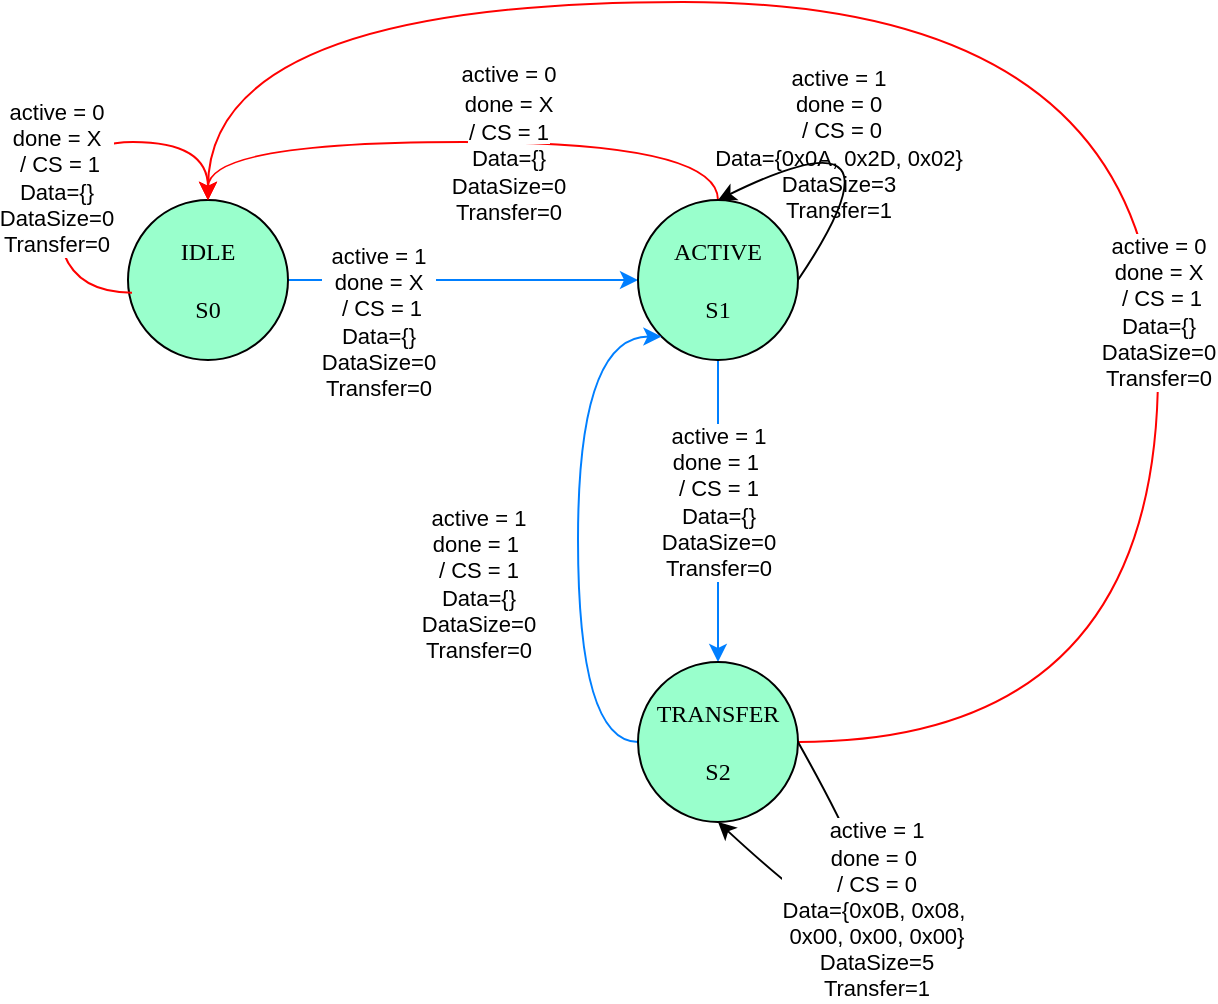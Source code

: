 <mxfile>
    <diagram id="Qzo7WluZ00U4ASzI4yej" name="Page-1">
        <mxGraphModel dx="914" dy="1648" grid="1" gridSize="10" guides="1" tooltips="1" connect="1" arrows="1" fold="1" page="1" pageScale="1" pageWidth="850" pageHeight="1100" math="0" shadow="0">
            <root>
                <mxCell id="0"/>
                <mxCell id="1" parent="0"/>
                <mxCell id="2" style="edgeStyle=none;html=1;exitX=1;exitY=0.5;exitDx=0;exitDy=0;entryX=0;entryY=0.5;entryDx=0;entryDy=0;strokeColor=#007FFF;" edge="1" parent="1" source="5" target="9">
                    <mxGeometry relative="1" as="geometry"/>
                </mxCell>
                <mxCell id="4" value="&lt;span style=&quot;color: rgb(0, 0, 0);&quot;&gt;&lt;span style=&quot;color: rgb(0, 0, 0);&quot;&gt;active = 1&lt;br&gt;&lt;/span&gt;&lt;span style=&quot;background-color: light-dark(#ffffff, var(--ge-dark-color, #121212));&quot;&gt;done = X&lt;/span&gt;&lt;/span&gt;&lt;div&gt;&lt;span style=&quot;color: rgb(0, 0, 0);&quot;&gt;&amp;nbsp;/ CS = 1&lt;/span&gt;&lt;div&gt;Data={}&lt;/div&gt;&lt;div&gt;DataSize=0&lt;/div&gt;&lt;div&gt;Transfer=0&lt;/div&gt;&lt;/div&gt;" style="edgeLabel;html=1;align=center;verticalAlign=middle;resizable=0;points=[];" vertex="1" connectable="0" parent="2">
                    <mxGeometry x="0.061" y="-1" relative="1" as="geometry">
                        <mxPoint x="-48" y="20" as="offset"/>
                    </mxGeometry>
                </mxCell>
                <mxCell id="5" value="&lt;font face=&quot;Comic Sans MS&quot;&gt;IDLE&lt;/font&gt;&lt;div&gt;&lt;font face=&quot;Comic Sans MS&quot;&gt;&lt;br&gt;&lt;/font&gt;&lt;/div&gt;&lt;div&gt;&lt;font face=&quot;Comic Sans MS&quot;&gt;S0&lt;/font&gt;&lt;/div&gt;" style="ellipse;whiteSpace=wrap;html=1;aspect=fixed;fillColor=#99FFCC;" vertex="1" parent="1">
                    <mxGeometry x="165" y="-721" width="80" height="80" as="geometry"/>
                </mxCell>
                <mxCell id="6" style="edgeStyle=orthogonalEdgeStyle;html=1;exitX=0.5;exitY=0;exitDx=0;exitDy=0;entryX=0.5;entryY=0;entryDx=0;entryDy=0;curved=1;strokeColor=#FF0000;" edge="1" parent="1" source="9" target="5">
                    <mxGeometry relative="1" as="geometry">
                        <Array as="points">
                            <mxPoint x="460" y="-750"/>
                            <mxPoint x="205" y="-750"/>
                        </Array>
                    </mxGeometry>
                </mxCell>
                <mxCell id="7" style="edgeStyle=orthogonalEdgeStyle;html=1;exitX=0.5;exitY=1;exitDx=0;exitDy=0;curved=1;strokeColor=#007FFF;" edge="1" parent="1" source="9" target="14">
                    <mxGeometry relative="1" as="geometry"/>
                </mxCell>
                <mxCell id="8" value="&lt;span style=&quot;color: rgb(0, 0, 0);&quot;&gt;&lt;span style=&quot;color: rgb(0, 0, 0);&quot;&gt;active = 1&lt;br&gt;&lt;/span&gt;&lt;span style=&quot;background-color: light-dark(#ffffff, var(--ge-dark-color, #121212));&quot;&gt;done = 1&lt;/span&gt;&amp;nbsp;&lt;/span&gt;&lt;div&gt;&lt;span style=&quot;color: rgb(0, 0, 0);&quot;&gt;/ CS = 1&lt;/span&gt;&lt;div&gt;Data={}&lt;/div&gt;&lt;div&gt;DataSize=0&lt;/div&gt;&lt;div&gt;Transfer=0&lt;/div&gt;&lt;/div&gt;" style="edgeLabel;html=1;align=center;verticalAlign=middle;resizable=0;points=[];" vertex="1" connectable="0" parent="7">
                    <mxGeometry x="0.066" y="-1" relative="1" as="geometry">
                        <mxPoint x="1" y="-10" as="offset"/>
                    </mxGeometry>
                </mxCell>
                <mxCell id="9" value="&lt;font face=&quot;Comic Sans MS&quot;&gt;ACTIVE&lt;/font&gt;&lt;br&gt;&lt;div&gt;&lt;font face=&quot;Comic Sans MS&quot;&gt;&lt;br&gt;&lt;/font&gt;&lt;/div&gt;&lt;div&gt;&lt;font face=&quot;Comic Sans MS&quot;&gt;S1&lt;/font&gt;&lt;/div&gt;" style="ellipse;whiteSpace=wrap;html=1;aspect=fixed;fillColor=#99FFCC;" vertex="1" parent="1">
                    <mxGeometry x="420" y="-721" width="80" height="80" as="geometry"/>
                </mxCell>
                <mxCell id="10" style="edgeStyle=orthogonalEdgeStyle;html=1;exitX=0;exitY=0.5;exitDx=0;exitDy=0;entryX=0;entryY=1;entryDx=0;entryDy=0;strokeColor=#007FFF;curved=1;" edge="1" parent="1" source="14" target="9">
                    <mxGeometry relative="1" as="geometry">
                        <mxPoint x="245" y="-500" as="targetPoint"/>
                        <Array as="points">
                            <mxPoint x="390" y="-450"/>
                            <mxPoint x="390" y="-653"/>
                        </Array>
                    </mxGeometry>
                </mxCell>
                <mxCell id="11" value="&lt;span style=&quot;color: rgb(0, 0, 0);&quot;&gt;&lt;span style=&quot;color: rgb(0, 0, 0);&quot;&gt;active = 1&lt;br&gt;&lt;/span&gt;&lt;span style=&quot;background-color: light-dark(#ffffff, var(--ge-dark-color, #121212));&quot;&gt;done = 1&lt;/span&gt;&amp;nbsp;&lt;/span&gt;&lt;div&gt;&lt;span style=&quot;color: rgb(0, 0, 0);&quot;&gt;/ CS = 1&lt;/span&gt;&lt;div&gt;Data={&lt;span style=&quot;background-color: light-dark(#ffffff, var(--ge-dark-color, #121212));&quot;&gt;}&lt;/span&gt;&lt;/div&gt;&lt;div&gt;DataSize=0&lt;/div&gt;&lt;div&gt;Transfer=0&lt;/div&gt;&lt;/div&gt;" style="edgeLabel;html=1;align=center;verticalAlign=middle;resizable=0;points=[];" vertex="1" connectable="0" parent="10">
                    <mxGeometry x="0.111" y="2" relative="1" as="geometry">
                        <mxPoint x="-48" y="43" as="offset"/>
                    </mxGeometry>
                </mxCell>
                <mxCell id="12" style="edgeStyle=orthogonalEdgeStyle;html=1;exitX=1;exitY=0.5;exitDx=0;exitDy=0;entryX=0.5;entryY=0;entryDx=0;entryDy=0;curved=1;strokeColor=#FF0000;" edge="1" parent="1" source="14" target="5">
                    <mxGeometry relative="1" as="geometry">
                        <mxPoint x="560" y="-560" as="targetPoint"/>
                        <Array as="points">
                            <mxPoint x="680" y="-450"/>
                            <mxPoint x="680" y="-820"/>
                            <mxPoint x="205" y="-820"/>
                        </Array>
                    </mxGeometry>
                </mxCell>
                <mxCell id="13" value="&lt;span style=&quot;color: rgb(0, 0, 0);&quot;&gt;&lt;span style=&quot;color: rgb(0, 0, 0);&quot;&gt;active = 0&lt;br&gt;&lt;/span&gt;&lt;span style=&quot;background-color: light-dark(#ffffff, var(--ge-dark-color, #121212));&quot;&gt;done = X&lt;/span&gt;&lt;/span&gt;&lt;div&gt;&lt;span style=&quot;color: rgb(0, 0, 0);&quot;&gt;&amp;nbsp;/ CS = 1&lt;/span&gt;&lt;div&gt;Data={}&lt;/div&gt;&lt;div&gt;DataSize=0&lt;/div&gt;&lt;div&gt;Transfer=0&lt;/div&gt;&lt;/div&gt;" style="edgeLabel;html=1;align=center;verticalAlign=middle;resizable=0;points=[];" vertex="1" connectable="0" parent="12">
                    <mxGeometry x="-0.296" relative="1" as="geometry">
                        <mxPoint as="offset"/>
                    </mxGeometry>
                </mxCell>
                <mxCell id="14" value="&lt;font face=&quot;Comic Sans MS&quot;&gt;TRANSFER&lt;/font&gt;&lt;div&gt;&lt;font face=&quot;Comic Sans MS&quot;&gt;&lt;br&gt;&lt;/font&gt;&lt;/div&gt;&lt;div&gt;&lt;font face=&quot;Comic Sans MS&quot;&gt;S2&lt;/font&gt;&lt;/div&gt;" style="ellipse;whiteSpace=wrap;html=1;aspect=fixed;fillColor=#99FFCC;" vertex="1" parent="1">
                    <mxGeometry x="420" y="-490" width="80" height="80" as="geometry"/>
                </mxCell>
                <mxCell id="15" style="edgeStyle=orthogonalEdgeStyle;html=1;exitX=0.025;exitY=0.579;exitDx=0;exitDy=0;entryX=0.5;entryY=0;entryDx=0;entryDy=0;exitPerimeter=0;curved=1;strokeColor=#FF0000;" edge="1" parent="1" source="5" target="5">
                    <mxGeometry relative="1" as="geometry">
                        <mxPoint x="160" y="-681.0" as="sourcePoint"/>
                        <mxPoint x="200" y="-721.0" as="targetPoint"/>
                        <Array as="points">
                            <mxPoint x="130" y="-675"/>
                            <mxPoint x="130" y="-750"/>
                            <mxPoint x="205" y="-750"/>
                        </Array>
                    </mxGeometry>
                </mxCell>
                <mxCell id="16" value="active = 0&lt;div&gt;done = X&lt;/div&gt;&lt;div&gt;&lt;span style=&quot;background-color: light-dark(#ffffff, var(--ge-dark-color, #121212));&quot;&gt;&amp;nbsp;/ CS = 1&lt;/span&gt;&lt;/div&gt;&lt;div&gt;&lt;div&gt;Data={}&lt;/div&gt;&lt;div&gt;DataSize=0&lt;/div&gt;&lt;div&gt;Transfer=0&lt;/div&gt;&lt;/div&gt;" style="edgeLabel;html=1;align=center;verticalAlign=middle;resizable=0;points=[];" vertex="1" connectable="0" parent="15">
                    <mxGeometry x="-0.124" y="1" relative="1" as="geometry">
                        <mxPoint as="offset"/>
                    </mxGeometry>
                </mxCell>
                <mxCell id="17" value="&lt;span style=&quot;color: rgb(0, 0, 0); font-size: 11px; background-color: rgb(255, 255, 255);&quot;&gt;&lt;span style=&quot;color: rgb(0, 0, 0);&quot;&gt;active = 0&lt;br&gt;&lt;/span&gt;&lt;span style=&quot;background-color: light-dark(rgb(255, 255, 255), rgb(18, 18, 18));&quot;&gt;done = X&lt;/span&gt;&lt;/span&gt;&lt;div&gt;&lt;span style=&quot;color: rgb(0, 0, 0); font-size: 11px; background-color: rgb(255, 255, 255);&quot;&gt;/ CS = 1&lt;/span&gt;&lt;div style=&quot;font-size: 11px;&quot;&gt;Data={}&lt;/div&gt;&lt;div style=&quot;font-size: 11px;&quot;&gt;DataSize=0&lt;/div&gt;&lt;div style=&quot;font-size: 11px;&quot;&gt;Transfer=0&lt;/div&gt;&lt;/div&gt;" style="text;html=1;align=center;verticalAlign=middle;resizable=0;points=[];autosize=1;strokeColor=none;fillColor=none;" vertex="1" parent="1">
                    <mxGeometry x="315" y="-800" width="80" height="100" as="geometry"/>
                </mxCell>
                <mxCell id="18" style="edgeStyle=orthogonalEdgeStyle;html=1;entryX=0.5;entryY=0;entryDx=0;entryDy=0;curved=1;exitX=1;exitY=0.5;exitDx=0;exitDy=0;" edge="1" parent="1" source="9" target="9">
                    <mxGeometry relative="1" as="geometry">
                        <mxPoint x="520" y="-730" as="sourcePoint"/>
                        <Array as="points">
                            <mxPoint x="560" y="-770"/>
                        </Array>
                    </mxGeometry>
                </mxCell>
                <mxCell id="19" value="&lt;span style=&quot;color: rgb(0, 0, 0);&quot;&gt;&lt;span style=&quot;color: rgb(0, 0, 0);&quot;&gt;active = 1&lt;br&gt;&lt;/span&gt;&lt;span style=&quot;&quot;&gt;done = 0&lt;/span&gt;&lt;/span&gt;&lt;div&gt;&lt;span style=&quot;color: rgb(0, 0, 0);&quot;&gt;&amp;nbsp;/ CS = 0&lt;/span&gt;&lt;div&gt;Data={0x0A, 0x2D, 0x02}&lt;/div&gt;&lt;div&gt;DataSize=3&lt;/div&gt;&lt;div&gt;Transfer=1&lt;/div&gt;&lt;/div&gt;" style="edgeLabel;html=1;align=center;verticalAlign=middle;resizable=0;points=[];fillColor=default;shadow=1;labelBackgroundColor=none;" vertex="1" connectable="0" parent="18">
                    <mxGeometry x="-0.496" y="10" relative="1" as="geometry">
                        <mxPoint x="-3" y="-17" as="offset"/>
                    </mxGeometry>
                </mxCell>
                <mxCell id="20" style="edgeStyle=orthogonalEdgeStyle;html=1;exitX=1;exitY=0.5;exitDx=0;exitDy=0;entryX=0.5;entryY=1;entryDx=0;entryDy=0;curved=1;" edge="1" parent="1" source="14" target="14">
                    <mxGeometry relative="1" as="geometry">
                        <Array as="points">
                            <mxPoint x="590" y="-290"/>
                        </Array>
                    </mxGeometry>
                </mxCell>
                <mxCell id="21" value="&lt;span style=&quot;color: rgb(0, 0, 0);&quot;&gt;&lt;span style=&quot;color: rgb(0, 0, 0);&quot;&gt;active = 1&lt;br&gt;&lt;/span&gt;&lt;span style=&quot;background-color: light-dark(#ffffff, var(--ge-dark-color, #121212));&quot;&gt;done = 0&lt;/span&gt;&amp;nbsp;&lt;/span&gt;&lt;div&gt;&lt;span style=&quot;color: rgb(0, 0, 0);&quot;&gt;/ CS = 0&lt;/span&gt;&lt;div&gt;Data={0x0B, 0x08,&amp;nbsp;&lt;/div&gt;&lt;div&gt;0x00, 0x00, 0x00}&lt;/div&gt;&lt;div&gt;DataSize=5&lt;/div&gt;&lt;div&gt;Transfer=1&lt;/div&gt;&lt;/div&gt;" style="edgeLabel;html=1;align=center;verticalAlign=middle;resizable=0;points=[];" vertex="1" connectable="0" parent="20">
                    <mxGeometry x="-0.49" y="-7" relative="1" as="geometry">
                        <mxPoint as="offset"/>
                    </mxGeometry>
                </mxCell>
            </root>
        </mxGraphModel>
    </diagram>
</mxfile>